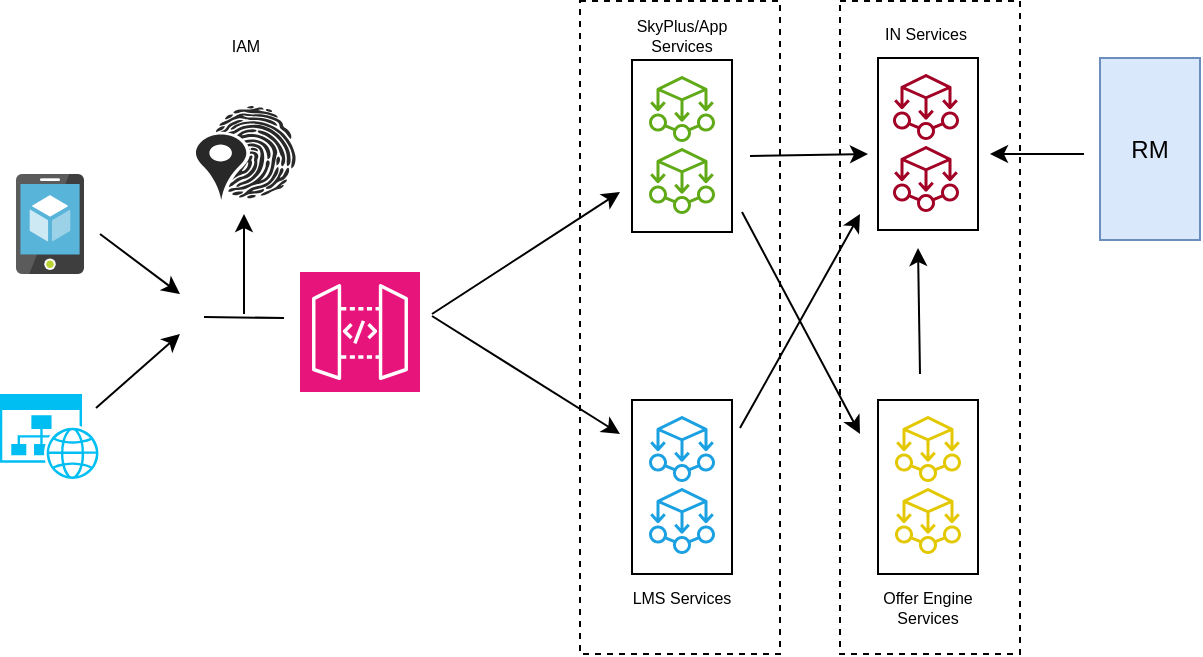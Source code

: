 <mxfile version="22.1.17" type="github">
  <diagram name="Page-1" id="imfpy0Pov8flkuBBiqmy">
    <mxGraphModel dx="794" dy="454" grid="1" gridSize="10" guides="1" tooltips="1" connect="1" arrows="1" fold="1" page="1" pageScale="1" pageWidth="850" pageHeight="1100" math="0" shadow="0">
      <root>
        <mxCell id="0" />
        <mxCell id="1" parent="0" />
        <mxCell id="v5AI_yrHXNZjAFn2bGB4-1" value="" style="rounded=0;whiteSpace=wrap;html=1;dashed=1;" vertex="1" parent="1">
          <mxGeometry x="488" y="13.5" width="90" height="326.5" as="geometry" />
        </mxCell>
        <mxCell id="o5u9xkLmA_ON-qVbJsRd-68" value="" style="rounded=0;whiteSpace=wrap;html=1;dashed=1;" parent="1" vertex="1">
          <mxGeometry x="358" y="13.5" width="100" height="326.5" as="geometry" />
        </mxCell>
        <mxCell id="o5u9xkLmA_ON-qVbJsRd-3" value="" style="image;sketch=0;aspect=fixed;html=1;points=[];align=center;fontSize=12;image=img/lib/mscae/App_Service_Mobile_App.svg;" parent="1" vertex="1">
          <mxGeometry x="76" y="100" width="34" height="50" as="geometry" />
        </mxCell>
        <mxCell id="o5u9xkLmA_ON-qVbJsRd-4" value="" style="verticalLabelPosition=bottom;html=1;verticalAlign=top;align=center;strokeColor=none;fillColor=#00BEF2;shape=mxgraph.azure.website_generic;pointerEvents=1;" parent="1" vertex="1">
          <mxGeometry x="68" y="210" width="50" height="42.5" as="geometry" />
        </mxCell>
        <mxCell id="o5u9xkLmA_ON-qVbJsRd-5" value="" style="sketch=0;points=[[0,0,0],[0.25,0,0],[0.5,0,0],[0.75,0,0],[1,0,0],[0,1,0],[0.25,1,0],[0.5,1,0],[0.75,1,0],[1,1,0],[0,0.25,0],[0,0.5,0],[0,0.75,0],[1,0.25,0],[1,0.5,0],[1,0.75,0]];outlineConnect=0;fontColor=#232F3E;fillColor=#E7157B;strokeColor=#ffffff;dashed=0;verticalLabelPosition=bottom;verticalAlign=top;align=center;html=1;fontSize=12;fontStyle=0;aspect=fixed;shape=mxgraph.aws4.resourceIcon;resIcon=mxgraph.aws4.api_gateway;" parent="1" vertex="1">
          <mxGeometry x="218" y="149" width="60" height="60" as="geometry" />
        </mxCell>
        <mxCell id="o5u9xkLmA_ON-qVbJsRd-35" value="" style="rounded=0;whiteSpace=wrap;html=1;" parent="1" vertex="1">
          <mxGeometry x="384" y="213" width="50" height="87" as="geometry" />
        </mxCell>
        <mxCell id="o5u9xkLmA_ON-qVbJsRd-36" value="" style="sketch=0;outlineConnect=0;fontColor=#ffffff;fillColor=#1ba1e2;strokeColor=#006EAF;dashed=0;verticalLabelPosition=bottom;verticalAlign=top;align=center;html=1;fontSize=12;fontStyle=0;aspect=fixed;pointerEvents=1;shape=mxgraph.aws4.ec2_aws_microservice_extractor_for_net;" parent="1" vertex="1">
          <mxGeometry x="392.5" y="221" width="33" height="33" as="geometry" />
        </mxCell>
        <mxCell id="o5u9xkLmA_ON-qVbJsRd-37" value="" style="sketch=0;outlineConnect=0;fontColor=#ffffff;fillColor=#1ba1e2;strokeColor=#006EAF;dashed=0;verticalLabelPosition=bottom;verticalAlign=top;align=center;html=1;fontSize=12;fontStyle=0;aspect=fixed;pointerEvents=1;shape=mxgraph.aws4.ec2_aws_microservice_extractor_for_net;" parent="1" vertex="1">
          <mxGeometry x="392.5" y="257" width="33" height="33" as="geometry" />
        </mxCell>
        <mxCell id="o5u9xkLmA_ON-qVbJsRd-38" value="SkyPlus/App Services" style="text;html=1;strokeColor=none;fillColor=none;align=center;verticalAlign=middle;whiteSpace=wrap;rounded=0;fontSize=8;" parent="1" vertex="1">
          <mxGeometry x="379" y="16" width="60" height="30" as="geometry" />
        </mxCell>
        <mxCell id="o5u9xkLmA_ON-qVbJsRd-39" value="LMS Services" style="text;html=1;strokeColor=none;fillColor=none;align=center;verticalAlign=middle;whiteSpace=wrap;rounded=0;fontSize=8;" parent="1" vertex="1">
          <mxGeometry x="379" y="297" width="60" height="30" as="geometry" />
        </mxCell>
        <mxCell id="o5u9xkLmA_ON-qVbJsRd-40" value="" style="rounded=0;whiteSpace=wrap;html=1;" parent="1" vertex="1">
          <mxGeometry x="384" y="43" width="50" height="86" as="geometry" />
        </mxCell>
        <mxCell id="o5u9xkLmA_ON-qVbJsRd-41" value="" style="sketch=0;outlineConnect=0;fontColor=#ffffff;fillColor=#60a917;strokeColor=#2D7600;dashed=0;verticalLabelPosition=bottom;verticalAlign=top;align=center;html=1;fontSize=12;fontStyle=0;aspect=fixed;pointerEvents=1;shape=mxgraph.aws4.ec2_aws_microservice_extractor_for_net;" parent="1" vertex="1">
          <mxGeometry x="392.5" y="51" width="33" height="33" as="geometry" />
        </mxCell>
        <mxCell id="o5u9xkLmA_ON-qVbJsRd-42" value="" style="sketch=0;outlineConnect=0;fontColor=#ffffff;fillColor=#60a917;strokeColor=#2D7600;dashed=0;verticalLabelPosition=bottom;verticalAlign=top;align=center;html=1;fontSize=12;fontStyle=0;aspect=fixed;pointerEvents=1;shape=mxgraph.aws4.ec2_aws_microservice_extractor_for_net;" parent="1" vertex="1">
          <mxGeometry x="392.5" y="87" width="33" height="33" as="geometry" />
        </mxCell>
        <mxCell id="o5u9xkLmA_ON-qVbJsRd-43" value="" style="rounded=0;whiteSpace=wrap;html=1;" parent="1" vertex="1">
          <mxGeometry x="507" y="42" width="50" height="86" as="geometry" />
        </mxCell>
        <mxCell id="o5u9xkLmA_ON-qVbJsRd-44" value="" style="sketch=0;outlineConnect=0;fontColor=#ffffff;fillColor=#a20025;strokeColor=#6F0000;dashed=0;verticalLabelPosition=bottom;verticalAlign=top;align=center;html=1;fontSize=12;fontStyle=0;aspect=fixed;pointerEvents=1;shape=mxgraph.aws4.ec2_aws_microservice_extractor_for_net;" parent="1" vertex="1">
          <mxGeometry x="514.5" y="50" width="33" height="33" as="geometry" />
        </mxCell>
        <mxCell id="o5u9xkLmA_ON-qVbJsRd-45" value="" style="sketch=0;outlineConnect=0;fontColor=#ffffff;fillColor=#a20025;strokeColor=#6F0000;dashed=0;verticalLabelPosition=bottom;verticalAlign=top;align=center;html=1;fontSize=12;fontStyle=0;aspect=fixed;pointerEvents=1;shape=mxgraph.aws4.ec2_aws_microservice_extractor_for_net;" parent="1" vertex="1">
          <mxGeometry x="514.5" y="86" width="33" height="33" as="geometry" />
        </mxCell>
        <mxCell id="o5u9xkLmA_ON-qVbJsRd-46" value="IN Services" style="text;html=1;strokeColor=none;fillColor=none;align=center;verticalAlign=middle;whiteSpace=wrap;rounded=0;fontSize=8;" parent="1" vertex="1">
          <mxGeometry x="501" y="15" width="60" height="30" as="geometry" />
        </mxCell>
        <mxCell id="o5u9xkLmA_ON-qVbJsRd-47" value="" style="rounded=0;whiteSpace=wrap;html=1;" parent="1" vertex="1">
          <mxGeometry x="507" y="213" width="50" height="87" as="geometry" />
        </mxCell>
        <mxCell id="o5u9xkLmA_ON-qVbJsRd-48" value="" style="sketch=0;outlineConnect=0;fontColor=#000000;fillColor=#e3c800;strokeColor=#B09500;dashed=0;verticalLabelPosition=bottom;verticalAlign=top;align=center;html=1;fontSize=12;fontStyle=0;aspect=fixed;pointerEvents=1;shape=mxgraph.aws4.ec2_aws_microservice_extractor_for_net;" parent="1" vertex="1">
          <mxGeometry x="515.5" y="221" width="33" height="33" as="geometry" />
        </mxCell>
        <mxCell id="o5u9xkLmA_ON-qVbJsRd-49" value="" style="sketch=0;outlineConnect=0;fontColor=#000000;fillColor=#e3c800;strokeColor=#B09500;dashed=0;verticalLabelPosition=bottom;verticalAlign=top;align=center;html=1;fontSize=12;fontStyle=0;aspect=fixed;pointerEvents=1;shape=mxgraph.aws4.ec2_aws_microservice_extractor_for_net;" parent="1" vertex="1">
          <mxGeometry x="515.5" y="257" width="33" height="33" as="geometry" />
        </mxCell>
        <mxCell id="o5u9xkLmA_ON-qVbJsRd-50" value="RM" style="rounded=0;whiteSpace=wrap;html=1;fillColor=#dae8fc;strokeColor=#6c8ebf;" parent="1" vertex="1">
          <mxGeometry x="618" y="42" width="50" height="91" as="geometry" />
        </mxCell>
        <mxCell id="o5u9xkLmA_ON-qVbJsRd-53" value="Offer Engine&lt;br&gt;Services" style="text;html=1;strokeColor=none;fillColor=none;align=center;verticalAlign=middle;whiteSpace=wrap;rounded=0;fontSize=8;" parent="1" vertex="1">
          <mxGeometry x="502" y="302" width="60" height="30" as="geometry" />
        </mxCell>
        <mxCell id="o5u9xkLmA_ON-qVbJsRd-54" value="" style="endArrow=classic;html=1;rounded=0;" parent="1" edge="1">
          <mxGeometry width="50" height="50" relative="1" as="geometry">
            <mxPoint x="118" y="130" as="sourcePoint" />
            <mxPoint x="158" y="160" as="targetPoint" />
          </mxGeometry>
        </mxCell>
        <mxCell id="o5u9xkLmA_ON-qVbJsRd-57" value="" style="endArrow=classic;html=1;rounded=0;" parent="1" edge="1">
          <mxGeometry width="50" height="50" relative="1" as="geometry">
            <mxPoint x="284" y="170" as="sourcePoint" />
            <mxPoint x="378" y="109" as="targetPoint" />
          </mxGeometry>
        </mxCell>
        <mxCell id="o5u9xkLmA_ON-qVbJsRd-58" value="" style="endArrow=classic;html=1;rounded=0;" parent="1" edge="1">
          <mxGeometry width="50" height="50" relative="1" as="geometry">
            <mxPoint x="284" y="171" as="sourcePoint" />
            <mxPoint x="378" y="230" as="targetPoint" />
          </mxGeometry>
        </mxCell>
        <mxCell id="o5u9xkLmA_ON-qVbJsRd-61" value="" style="endArrow=classic;html=1;rounded=0;" parent="1" edge="1">
          <mxGeometry width="50" height="50" relative="1" as="geometry">
            <mxPoint x="443" y="91" as="sourcePoint" />
            <mxPoint x="502" y="90" as="targetPoint" />
          </mxGeometry>
        </mxCell>
        <mxCell id="o5u9xkLmA_ON-qVbJsRd-63" value="" style="endArrow=classic;html=1;rounded=0;" parent="1" edge="1">
          <mxGeometry width="50" height="50" relative="1" as="geometry">
            <mxPoint x="439" y="119" as="sourcePoint" />
            <mxPoint x="498" y="230" as="targetPoint" />
          </mxGeometry>
        </mxCell>
        <mxCell id="o5u9xkLmA_ON-qVbJsRd-64" value="" style="endArrow=classic;html=1;rounded=0;" parent="1" edge="1">
          <mxGeometry width="50" height="50" relative="1" as="geometry">
            <mxPoint x="438" y="227" as="sourcePoint" />
            <mxPoint x="498" y="120" as="targetPoint" />
          </mxGeometry>
        </mxCell>
        <mxCell id="o5u9xkLmA_ON-qVbJsRd-66" value="" style="endArrow=classic;html=1;rounded=0;" parent="1" edge="1">
          <mxGeometry width="50" height="50" relative="1" as="geometry">
            <mxPoint x="610" y="90" as="sourcePoint" />
            <mxPoint x="563" y="90" as="targetPoint" />
          </mxGeometry>
        </mxCell>
        <mxCell id="o5u9xkLmA_ON-qVbJsRd-67" value="" style="endArrow=classic;html=1;rounded=0;" parent="1" edge="1">
          <mxGeometry width="50" height="50" relative="1" as="geometry">
            <mxPoint x="528" y="200" as="sourcePoint" />
            <mxPoint x="527" y="137" as="targetPoint" />
          </mxGeometry>
        </mxCell>
        <mxCell id="o5u9xkLmA_ON-qVbJsRd-69" value="" style="endArrow=classic;html=1;rounded=0;" parent="1" edge="1">
          <mxGeometry width="50" height="50" relative="1" as="geometry">
            <mxPoint x="116" y="217" as="sourcePoint" />
            <mxPoint x="158" y="180" as="targetPoint" />
          </mxGeometry>
        </mxCell>
        <mxCell id="o5u9xkLmA_ON-qVbJsRd-75" value="" style="endArrow=none;html=1;rounded=0;" parent="1" edge="1">
          <mxGeometry width="50" height="50" relative="1" as="geometry">
            <mxPoint x="170" y="171.5" as="sourcePoint" />
            <mxPoint x="210" y="172" as="targetPoint" />
          </mxGeometry>
        </mxCell>
        <mxCell id="o5u9xkLmA_ON-qVbJsRd-76" value="" style="verticalLabelPosition=bottom;sketch=0;html=1;fillColor=#282828;strokeColor=none;verticalAlign=top;pointerEvents=1;align=center;shape=mxgraph.cisco_safe.security_icons.iam;" parent="1" vertex="1">
          <mxGeometry x="166" y="66" width="50" height="47" as="geometry" />
        </mxCell>
        <mxCell id="v5AI_yrHXNZjAFn2bGB4-2" value="IAM" style="text;html=1;strokeColor=none;fillColor=none;align=center;verticalAlign=middle;whiteSpace=wrap;rounded=0;fontSize=8;" vertex="1" parent="1">
          <mxGeometry x="161" y="21" width="60" height="30" as="geometry" />
        </mxCell>
        <mxCell id="v5AI_yrHXNZjAFn2bGB4-4" value="" style="endArrow=classic;html=1;rounded=0;" edge="1" parent="1">
          <mxGeometry width="50" height="50" relative="1" as="geometry">
            <mxPoint x="190" y="170" as="sourcePoint" />
            <mxPoint x="190" y="120" as="targetPoint" />
          </mxGeometry>
        </mxCell>
      </root>
    </mxGraphModel>
  </diagram>
</mxfile>
